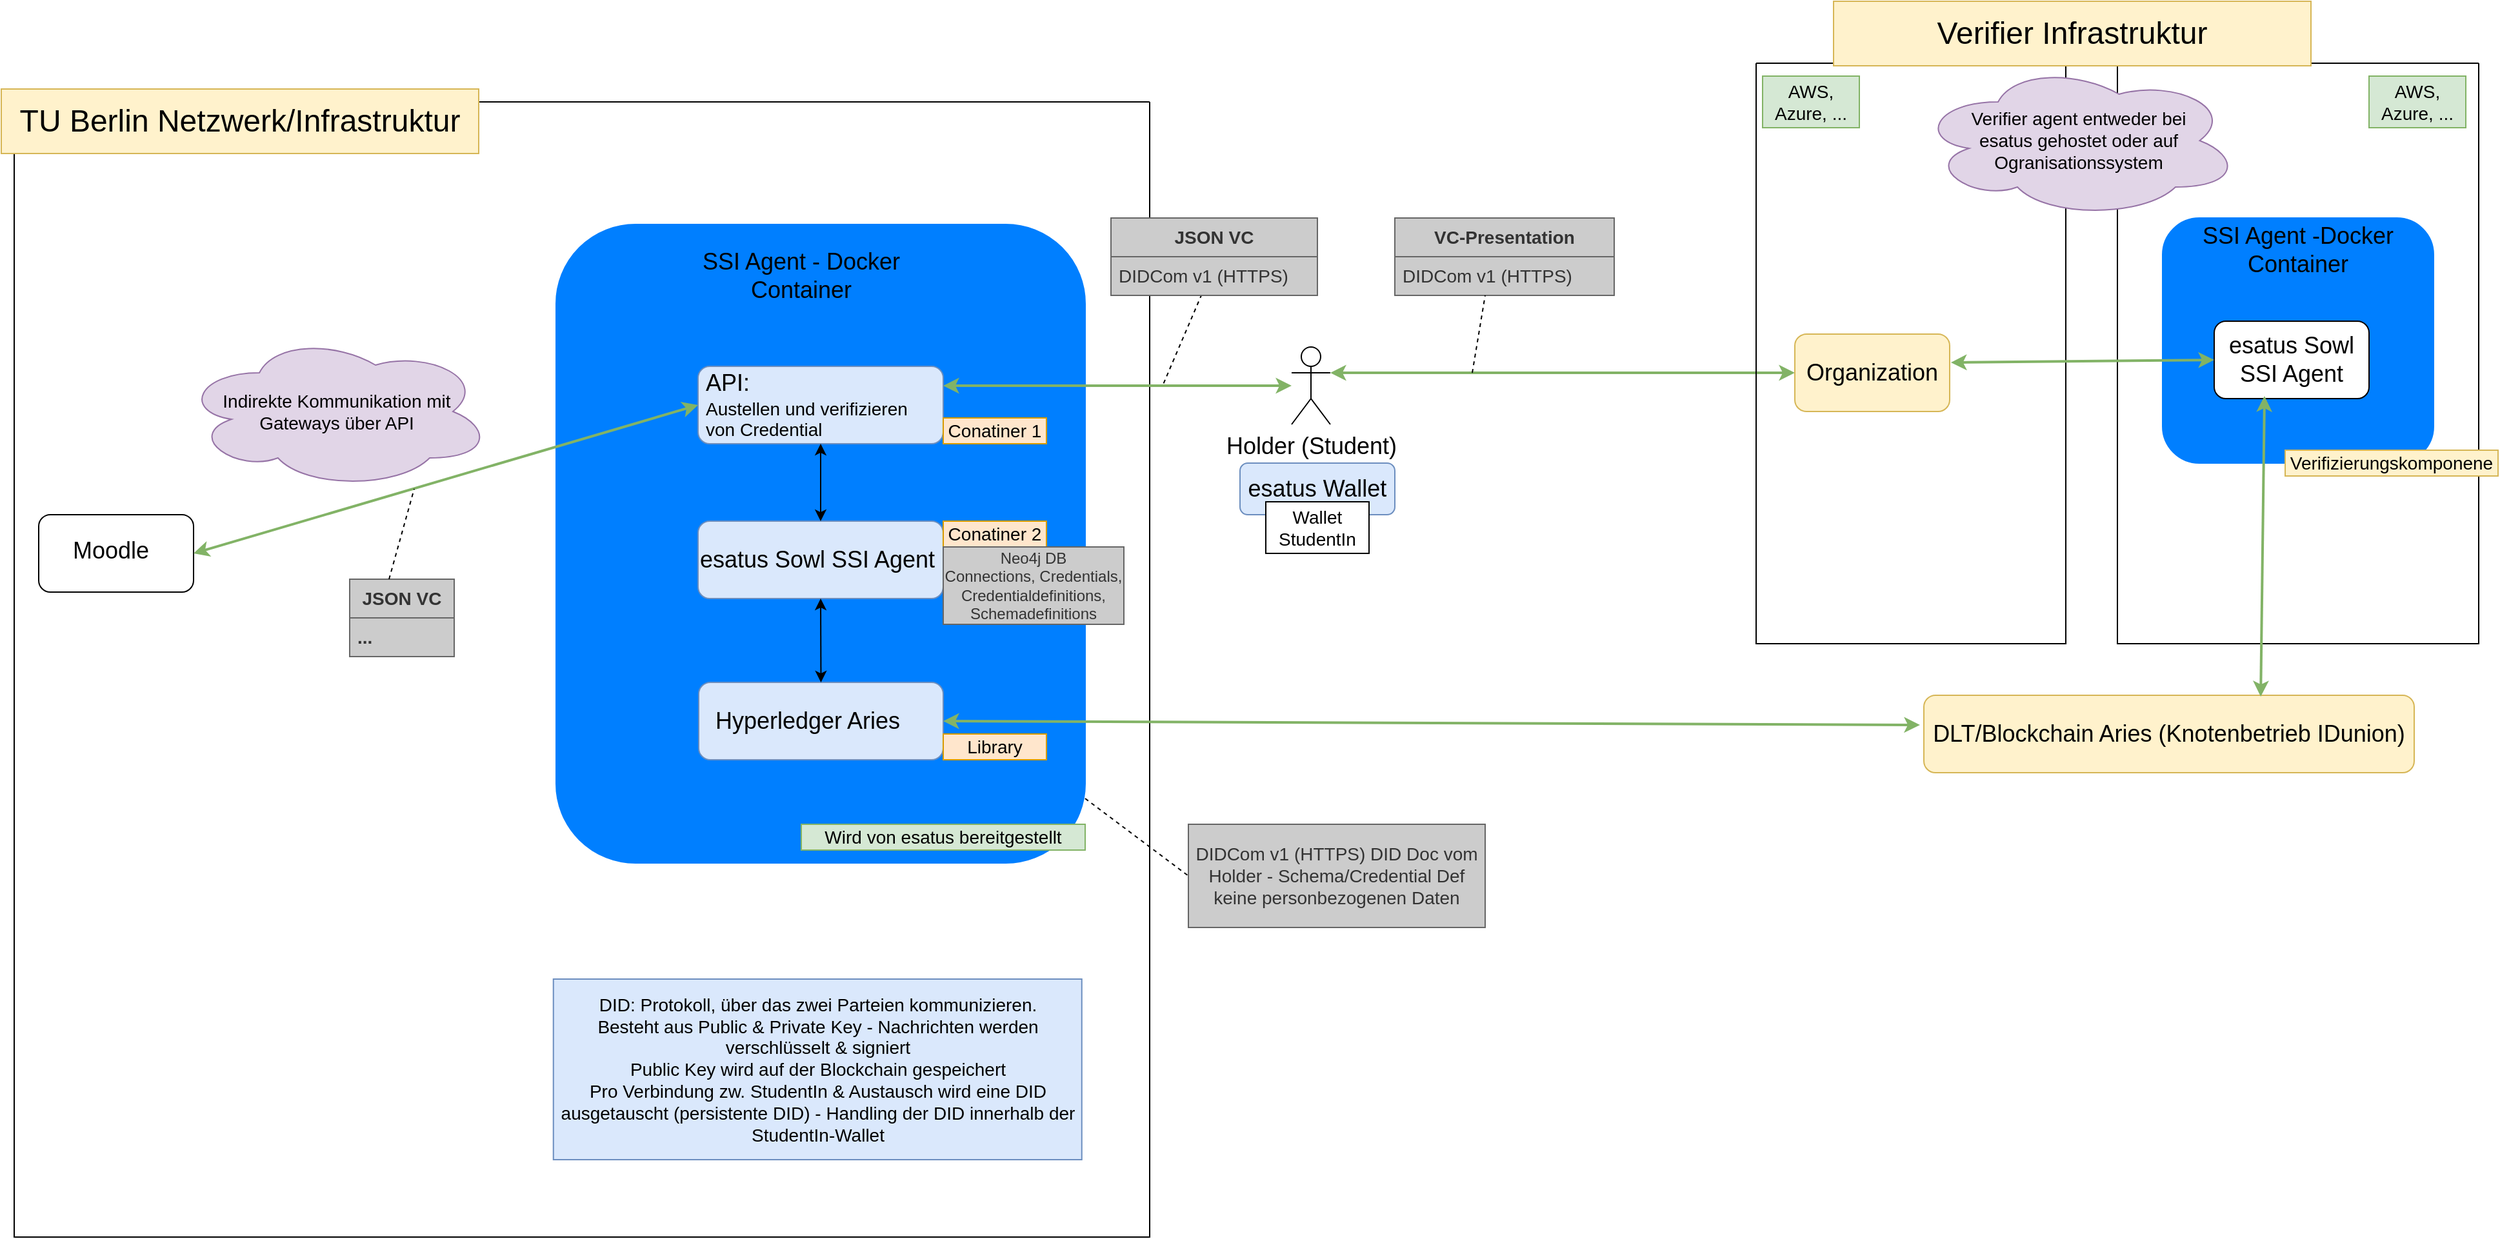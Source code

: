 <mxfile version="21.3.7" type="github">
  <diagram id="C5RBs43oDa-KdzZeNtuy" name="Page-1">
    <mxGraphModel dx="3243" dy="1918" grid="1" gridSize="10" guides="1" tooltips="1" connect="1" arrows="1" fold="0" page="1" pageScale="1" pageWidth="1169" pageHeight="827" math="0" shadow="0">
      <root>
        <mxCell id="WIyWlLk6GJQsqaUBKTNV-0" />
        <mxCell id="WIyWlLk6GJQsqaUBKTNV-1" parent="WIyWlLk6GJQsqaUBKTNV-0" />
        <mxCell id="Slypm1w9Lz4L_I-pSVXP-2" value="" style="swimlane;startSize=0;fillColor=#0066CC;strokeWidth=1;fontColor=none;noLabel=1;gradientColor=default;" vertex="1" parent="WIyWlLk6GJQsqaUBKTNV-1">
          <mxGeometry x="-1140" y="-360" width="880" height="880" as="geometry" />
        </mxCell>
        <mxCell id="Slypm1w9Lz4L_I-pSVXP-5" value="" style="rounded=1;whiteSpace=wrap;html=1;" vertex="1" parent="Slypm1w9Lz4L_I-pSVXP-2">
          <mxGeometry x="19" y="320" width="120" height="60" as="geometry" />
        </mxCell>
        <mxCell id="Slypm1w9Lz4L_I-pSVXP-6" value="&lt;font style=&quot;font-size: 18px;&quot;&gt;Moodle&lt;/font&gt;" style="text;html=1;strokeColor=none;fillColor=none;align=center;verticalAlign=middle;whiteSpace=wrap;rounded=0;" vertex="1" parent="Slypm1w9Lz4L_I-pSVXP-2">
          <mxGeometry x="50" y="335" width="49.5" height="25" as="geometry" />
        </mxCell>
        <mxCell id="Slypm1w9Lz4L_I-pSVXP-9" value="" style="rounded=1;whiteSpace=wrap;html=1;fillColor=#007FFF;strokeColor=#007FFF;" vertex="1" parent="Slypm1w9Lz4L_I-pSVXP-2">
          <mxGeometry x="420" y="95" width="410" height="495" as="geometry" />
        </mxCell>
        <mxCell id="Slypm1w9Lz4L_I-pSVXP-10" value="" style="rounded=1;whiteSpace=wrap;html=1;fillColor=#dae8fc;strokeColor=#6c8ebf;" vertex="1" parent="Slypm1w9Lz4L_I-pSVXP-2">
          <mxGeometry x="530" y="205" width="190" height="60" as="geometry" />
        </mxCell>
        <mxCell id="Slypm1w9Lz4L_I-pSVXP-11" value="" style="rounded=1;whiteSpace=wrap;html=1;fillColor=#dae8fc;strokeColor=#6c8ebf;" vertex="1" parent="Slypm1w9Lz4L_I-pSVXP-2">
          <mxGeometry x="530" y="325" width="190" height="60" as="geometry" />
        </mxCell>
        <mxCell id="Slypm1w9Lz4L_I-pSVXP-12" value="" style="rounded=1;whiteSpace=wrap;html=1;fillColor=#dae8fc;strokeColor=#6c8ebf;" vertex="1" parent="Slypm1w9Lz4L_I-pSVXP-2">
          <mxGeometry x="530.5" y="450" width="189.5" height="60" as="geometry" />
        </mxCell>
        <mxCell id="Slypm1w9Lz4L_I-pSVXP-13" value="" style="endArrow=classic;startArrow=classic;html=1;rounded=0;entryX=0;entryY=0.5;entryDx=0;entryDy=0;fillColor=#d5e8d4;strokeColor=#82b366;exitX=1;exitY=0.5;exitDx=0;exitDy=0;strokeWidth=2;" edge="1" parent="Slypm1w9Lz4L_I-pSVXP-2" source="Slypm1w9Lz4L_I-pSVXP-5" target="Slypm1w9Lz4L_I-pSVXP-10">
          <mxGeometry width="50" height="50" relative="1" as="geometry">
            <mxPoint x="140" y="230" as="sourcePoint" />
            <mxPoint x="189" y="190" as="targetPoint" />
          </mxGeometry>
        </mxCell>
        <mxCell id="Slypm1w9Lz4L_I-pSVXP-14" value="&lt;div style=&quot;text-align: left;&quot;&gt;&lt;span style=&quot;font-size: 18px; background-color: initial;&quot;&gt;API:&lt;/span&gt;&lt;/div&gt;&lt;font style=&quot;&quot;&gt;&lt;div style=&quot;text-align: left;&quot;&gt;&lt;span style=&quot;font-size: 14px; background-color: initial;&quot;&gt;Austellen und verifizieren von Credential&lt;/span&gt;&lt;/div&gt;&lt;/font&gt;" style="text;html=1;strokeColor=none;fillColor=none;align=center;verticalAlign=middle;whiteSpace=wrap;rounded=0;" vertex="1" parent="Slypm1w9Lz4L_I-pSVXP-2">
          <mxGeometry x="534.75" y="220" width="160" height="30" as="geometry" />
        </mxCell>
        <mxCell id="Slypm1w9Lz4L_I-pSVXP-15" value="&lt;font style=&quot;font-size: 18px;&quot;&gt;esatus Sowl SSI Agent&lt;/font&gt;" style="text;html=1;strokeColor=none;fillColor=none;align=center;verticalAlign=middle;whiteSpace=wrap;rounded=0;" vertex="1" parent="Slypm1w9Lz4L_I-pSVXP-2">
          <mxGeometry x="530" y="340" width="185.25" height="30" as="geometry" />
        </mxCell>
        <mxCell id="Slypm1w9Lz4L_I-pSVXP-16" value="&lt;font style=&quot;font-size: 18px;&quot;&gt;Hyperledger Aries&lt;/font&gt;" style="text;html=1;strokeColor=none;fillColor=none;align=center;verticalAlign=middle;whiteSpace=wrap;rounded=0;" vertex="1" parent="Slypm1w9Lz4L_I-pSVXP-2">
          <mxGeometry x="530" y="465" width="170" height="30" as="geometry" />
        </mxCell>
        <mxCell id="Slypm1w9Lz4L_I-pSVXP-17" value="&lt;font style=&quot;font-size: 14px;&quot;&gt;&lt;b&gt;JSON VC&lt;/b&gt;&lt;/font&gt;" style="swimlane;fontStyle=0;childLayout=stackLayout;horizontal=1;startSize=30;horizontalStack=0;resizeParent=1;resizeParentMax=0;resizeLast=0;collapsible=1;marginBottom=0;whiteSpace=wrap;html=1;fillColor=#CCCCCC;fontColor=#333333;strokeColor=#666666;" vertex="1" parent="Slypm1w9Lz4L_I-pSVXP-2">
          <mxGeometry x="260" y="370" width="81" height="60" as="geometry" />
        </mxCell>
        <mxCell id="Slypm1w9Lz4L_I-pSVXP-20" value="&lt;font style=&quot;&quot;&gt;&lt;span style=&quot;font-size: 14px;&quot;&gt;&lt;b&gt;...&lt;/b&gt;&lt;/span&gt;&lt;br&gt;&lt;/font&gt;" style="text;strokeColor=#666666;fillColor=#CCCCCC;align=left;verticalAlign=middle;spacingLeft=4;spacingRight=4;overflow=hidden;points=[[0,0.5],[1,0.5]];portConstraint=eastwest;rotatable=0;whiteSpace=wrap;html=1;fontColor=#333333;" vertex="1" parent="Slypm1w9Lz4L_I-pSVXP-17">
          <mxGeometry y="30" width="81" height="30" as="geometry" />
        </mxCell>
        <mxCell id="Slypm1w9Lz4L_I-pSVXP-21" value="&lt;font style=&quot;font-size: 14px;&quot;&gt;Indirekte Kommunikation mit Gateways über API&lt;/font&gt;" style="ellipse;shape=cloud;whiteSpace=wrap;html=1;fillColor=#e1d5e7;strokeColor=#9673a6;" vertex="1" parent="Slypm1w9Lz4L_I-pSVXP-2">
          <mxGeometry x="130" y="180" width="240" height="120" as="geometry" />
        </mxCell>
        <mxCell id="Slypm1w9Lz4L_I-pSVXP-23" value="" style="endArrow=classic;startArrow=classic;html=1;rounded=0;entryX=0.5;entryY=1;entryDx=0;entryDy=0;exitX=0.5;exitY=0;exitDx=0;exitDy=0;" edge="1" parent="Slypm1w9Lz4L_I-pSVXP-2" source="Slypm1w9Lz4L_I-pSVXP-11" target="Slypm1w9Lz4L_I-pSVXP-10">
          <mxGeometry width="50" height="50" relative="1" as="geometry">
            <mxPoint x="580.5" y="325" as="sourcePoint" />
            <mxPoint x="630.5" y="275" as="targetPoint" />
          </mxGeometry>
        </mxCell>
        <mxCell id="Slypm1w9Lz4L_I-pSVXP-24" value="" style="endArrow=classic;startArrow=classic;html=1;rounded=0;entryX=0.5;entryY=1;entryDx=0;entryDy=0;exitX=0.5;exitY=0;exitDx=0;exitDy=0;" edge="1" parent="Slypm1w9Lz4L_I-pSVXP-2" source="Slypm1w9Lz4L_I-pSVXP-12" target="Slypm1w9Lz4L_I-pSVXP-11">
          <mxGeometry width="50" height="50" relative="1" as="geometry">
            <mxPoint x="589.5" y="445" as="sourcePoint" />
            <mxPoint x="589.5" y="385" as="targetPoint" />
          </mxGeometry>
        </mxCell>
        <mxCell id="Slypm1w9Lz4L_I-pSVXP-27" value="&lt;font style=&quot;font-size: 14px;&quot;&gt;Conatiner 1&lt;/font&gt;" style="rounded=0;whiteSpace=wrap;html=1;fillColor=#ffe6cc;strokeColor=#d79b00;" vertex="1" parent="Slypm1w9Lz4L_I-pSVXP-2">
          <mxGeometry x="720" y="245" width="80" height="20" as="geometry" />
        </mxCell>
        <mxCell id="Slypm1w9Lz4L_I-pSVXP-28" value="&lt;font style=&quot;font-size: 14px;&quot;&gt;Conatiner 2&lt;/font&gt;" style="rounded=0;whiteSpace=wrap;html=1;fillColor=#ffe6cc;strokeColor=#d79b00;" vertex="1" parent="Slypm1w9Lz4L_I-pSVXP-2">
          <mxGeometry x="720" y="325" width="80" height="20" as="geometry" />
        </mxCell>
        <mxCell id="Slypm1w9Lz4L_I-pSVXP-29" value="&lt;span style=&quot;font-size: 14px;&quot;&gt;Library&lt;/span&gt;" style="rounded=0;whiteSpace=wrap;html=1;fillColor=#ffe6cc;strokeColor=#d79b00;" vertex="1" parent="Slypm1w9Lz4L_I-pSVXP-2">
          <mxGeometry x="720" y="490" width="80" height="20" as="geometry" />
        </mxCell>
        <mxCell id="Slypm1w9Lz4L_I-pSVXP-30" value="&lt;font style=&quot;font-size: 18px;&quot;&gt;SSI Agent - Docker Container&lt;/font&gt;" style="text;html=1;strokeColor=none;fillColor=none;align=center;verticalAlign=middle;whiteSpace=wrap;rounded=0;" vertex="1" parent="Slypm1w9Lz4L_I-pSVXP-2">
          <mxGeometry x="500" y="120" width="220" height="30" as="geometry" />
        </mxCell>
        <mxCell id="Slypm1w9Lz4L_I-pSVXP-37" value="" style="endArrow=none;dashed=1;html=1;rounded=0;" edge="1" parent="Slypm1w9Lz4L_I-pSVXP-2">
          <mxGeometry width="50" height="50" relative="1" as="geometry">
            <mxPoint x="930" y="220" as="sourcePoint" />
            <mxPoint x="920" y="150" as="targetPoint" />
            <Array as="points">
              <mxPoint x="890" y="220" />
            </Array>
          </mxGeometry>
        </mxCell>
        <mxCell id="Slypm1w9Lz4L_I-pSVXP-38" value="" style="endArrow=none;dashed=1;html=1;rounded=0;" edge="1" parent="Slypm1w9Lz4L_I-pSVXP-2">
          <mxGeometry width="50" height="50" relative="1" as="geometry">
            <mxPoint x="290.5" y="370" as="sourcePoint" />
            <mxPoint x="310" y="300" as="targetPoint" />
          </mxGeometry>
        </mxCell>
        <mxCell id="Slypm1w9Lz4L_I-pSVXP-61" value="&lt;font style=&quot;font-size: 14px;&quot;&gt;Wird von esatus bereitgestellt&lt;/font&gt;" style="rounded=0;whiteSpace=wrap;html=1;fillColor=#d5e8d4;strokeColor=#82b366;" vertex="1" parent="Slypm1w9Lz4L_I-pSVXP-2">
          <mxGeometry x="610" y="560" width="220" height="20" as="geometry" />
        </mxCell>
        <mxCell id="Slypm1w9Lz4L_I-pSVXP-64" value="&lt;font style=&quot;font-size: 14px;&quot;&gt;DID: Protokoll, über das zwei Parteien kommunizieren.&lt;br&gt;Besteht aus Public &amp;amp; Private Key - Nachrichten werden verschlüsselt &amp;amp; signiert&lt;br&gt;Public Key wird auf der Blockchain gespeichert&lt;br&gt;Pro Verbindung zw. StudentIn &amp;amp; Austausch wird eine DID ausgetauscht (persistente DID) - Handling der DID innerhalb der StudentIn-Wallet&lt;/font&gt;" style="rounded=0;whiteSpace=wrap;html=1;fillColor=#dae8fc;strokeColor=#6c8ebf;" vertex="1" parent="Slypm1w9Lz4L_I-pSVXP-2">
          <mxGeometry x="417.88" y="680" width="409.5" height="140" as="geometry" />
        </mxCell>
        <mxCell id="Slypm1w9Lz4L_I-pSVXP-69" value="Neo4j DB&lt;br&gt;Connections, Credentials, Credentialdefinitions, Schemadefinitions" style="rounded=0;whiteSpace=wrap;html=1;fillColor=#CCCCCC;fontColor=#333333;strokeColor=#666666;" vertex="1" parent="Slypm1w9Lz4L_I-pSVXP-2">
          <mxGeometry x="720" y="345" width="140" height="60" as="geometry" />
        </mxCell>
        <mxCell id="Slypm1w9Lz4L_I-pSVXP-72" value="" style="endArrow=none;dashed=1;html=1;rounded=0;entryX=0;entryY=0.5;entryDx=0;entryDy=0;" edge="1" parent="Slypm1w9Lz4L_I-pSVXP-2" target="Slypm1w9Lz4L_I-pSVXP-70">
          <mxGeometry width="50" height="50" relative="1" as="geometry">
            <mxPoint x="830" y="540" as="sourcePoint" />
            <mxPoint x="840" y="480" as="targetPoint" />
          </mxGeometry>
        </mxCell>
        <mxCell id="Slypm1w9Lz4L_I-pSVXP-33" value="&lt;font style=&quot;font-size: 18px;&quot;&gt;Holder (Student)&lt;/font&gt;" style="shape=umlActor;verticalLabelPosition=bottom;verticalAlign=top;html=1;outlineConnect=0;" vertex="1" parent="WIyWlLk6GJQsqaUBKTNV-1">
          <mxGeometry x="-150" y="-170" width="30" height="60" as="geometry" />
        </mxCell>
        <mxCell id="Slypm1w9Lz4L_I-pSVXP-34" value="" style="endArrow=classic;startArrow=classic;html=1;rounded=0;exitX=1;exitY=0.25;exitDx=0;exitDy=0;fillColor=#d5e8d4;strokeColor=#82b366;strokeWidth=2;" edge="1" parent="WIyWlLk6GJQsqaUBKTNV-1" source="Slypm1w9Lz4L_I-pSVXP-10" target="Slypm1w9Lz4L_I-pSVXP-33">
          <mxGeometry width="50" height="50" relative="1" as="geometry">
            <mxPoint x="-280" y="160" as="sourcePoint" />
            <mxPoint x="-230" y="110" as="targetPoint" />
          </mxGeometry>
        </mxCell>
        <mxCell id="Slypm1w9Lz4L_I-pSVXP-4" value="&lt;span style=&quot;font-size: 24px;&quot;&gt;TU Berlin Netzwerk/Infrastruktur&lt;/span&gt;" style="text;html=1;strokeColor=#d6b656;fillColor=#fff2cc;align=center;verticalAlign=middle;whiteSpace=wrap;rounded=0;" vertex="1" parent="WIyWlLk6GJQsqaUBKTNV-1">
          <mxGeometry x="-1150" y="-370" width="370" height="50" as="geometry" />
        </mxCell>
        <mxCell id="Slypm1w9Lz4L_I-pSVXP-39" value="" style="endArrow=classic;startArrow=classic;html=1;rounded=0;exitX=1;exitY=0.333;exitDx=0;exitDy=0;fillColor=#d5e8d4;strokeColor=#82b366;entryX=0;entryY=0.5;entryDx=0;entryDy=0;exitPerimeter=0;strokeWidth=2;" edge="1" parent="WIyWlLk6GJQsqaUBKTNV-1" source="Slypm1w9Lz4L_I-pSVXP-33" target="Slypm1w9Lz4L_I-pSVXP-46">
          <mxGeometry width="50" height="50" relative="1" as="geometry">
            <mxPoint x="-160" y="-140.5" as="sourcePoint" />
            <mxPoint x="210" y="-140" as="targetPoint" />
          </mxGeometry>
        </mxCell>
        <mxCell id="Slypm1w9Lz4L_I-pSVXP-40" value="&lt;span style=&quot;font-size: 14px;&quot;&gt;&lt;b&gt;VC-Presentation&lt;/b&gt;&lt;/span&gt;" style="swimlane;fontStyle=0;childLayout=stackLayout;horizontal=1;startSize=30;horizontalStack=0;resizeParent=1;resizeParentMax=0;resizeLast=0;collapsible=1;marginBottom=0;whiteSpace=wrap;html=1;fillColor=#CCCCCC;fontColor=#333333;strokeColor=#666666;" vertex="1" parent="WIyWlLk6GJQsqaUBKTNV-1">
          <mxGeometry x="-70" y="-270" width="170" height="60" as="geometry" />
        </mxCell>
        <mxCell id="Slypm1w9Lz4L_I-pSVXP-41" value="&lt;font style=&quot;&quot;&gt;&lt;font style=&quot;font-size: 14px;&quot;&gt;DIDCom v1 (HTTPS)&lt;/font&gt;&lt;br&gt;&lt;/font&gt;" style="text;strokeColor=#666666;fillColor=#CCCCCC;align=left;verticalAlign=middle;spacingLeft=4;spacingRight=4;overflow=hidden;points=[[0,0.5],[1,0.5]];portConstraint=eastwest;rotatable=0;whiteSpace=wrap;html=1;fontColor=#333333;" vertex="1" parent="Slypm1w9Lz4L_I-pSVXP-40">
          <mxGeometry y="30" width="170" height="30" as="geometry" />
        </mxCell>
        <mxCell id="Slypm1w9Lz4L_I-pSVXP-42" value="" style="endArrow=none;dashed=1;html=1;rounded=0;" edge="1" parent="WIyWlLk6GJQsqaUBKTNV-1">
          <mxGeometry width="50" height="50" relative="1" as="geometry">
            <mxPoint x="-10" y="-150" as="sourcePoint" />
            <mxPoint y="-210" as="targetPoint" />
          </mxGeometry>
        </mxCell>
        <mxCell id="Slypm1w9Lz4L_I-pSVXP-43" value="" style="swimlane;startSize=0;" vertex="1" parent="WIyWlLk6GJQsqaUBKTNV-1">
          <mxGeometry x="210" y="-390" width="240" height="450" as="geometry" />
        </mxCell>
        <mxCell id="Slypm1w9Lz4L_I-pSVXP-46" value="&lt;font style=&quot;font-size: 18px;&quot;&gt;Organization&lt;/font&gt;" style="rounded=1;whiteSpace=wrap;html=1;fillColor=#fff2cc;strokeColor=#d6b656;" vertex="1" parent="Slypm1w9Lz4L_I-pSVXP-43">
          <mxGeometry x="30" y="210" width="120" height="60" as="geometry" />
        </mxCell>
        <mxCell id="Slypm1w9Lz4L_I-pSVXP-67" value="&lt;font style=&quot;font-size: 14px;&quot;&gt;AWS, &lt;br&gt;Azure, ...&lt;/font&gt;" style="rounded=0;whiteSpace=wrap;html=1;fillColor=#d5e8d4;strokeColor=#82b366;" vertex="1" parent="Slypm1w9Lz4L_I-pSVXP-43">
          <mxGeometry x="5" y="10" width="75" height="40" as="geometry" />
        </mxCell>
        <mxCell id="Slypm1w9Lz4L_I-pSVXP-35" value="&lt;font style=&quot;font-size: 14px;&quot;&gt;&lt;b&gt;JSON VC&lt;/b&gt;&lt;/font&gt;" style="swimlane;fontStyle=0;childLayout=stackLayout;horizontal=1;startSize=30;horizontalStack=0;resizeParent=1;resizeParentMax=0;resizeLast=0;collapsible=1;marginBottom=0;whiteSpace=wrap;html=1;fillColor=#CCCCCC;fontColor=#333333;strokeColor=#666666;" vertex="1" parent="WIyWlLk6GJQsqaUBKTNV-1">
          <mxGeometry x="-290" y="-270" width="160" height="60" as="geometry" />
        </mxCell>
        <mxCell id="Slypm1w9Lz4L_I-pSVXP-36" value="&lt;font style=&quot;&quot;&gt;&lt;font style=&quot;font-size: 14px;&quot;&gt;DIDCom v1 (HTTPS)&lt;/font&gt;&lt;br&gt;&lt;/font&gt;" style="text;strokeColor=#666666;fillColor=#CCCCCC;align=left;verticalAlign=middle;spacingLeft=4;spacingRight=4;overflow=hidden;points=[[0,0.5],[1,0.5]];portConstraint=eastwest;rotatable=0;whiteSpace=wrap;html=1;fontColor=#333333;" vertex="1" parent="Slypm1w9Lz4L_I-pSVXP-35">
          <mxGeometry y="30" width="160" height="30" as="geometry" />
        </mxCell>
        <mxCell id="Slypm1w9Lz4L_I-pSVXP-44" value="" style="swimlane;startSize=0;" vertex="1" parent="WIyWlLk6GJQsqaUBKTNV-1">
          <mxGeometry x="490" y="-390" width="280" height="450" as="geometry" />
        </mxCell>
        <mxCell id="Slypm1w9Lz4L_I-pSVXP-48" value="" style="rounded=1;whiteSpace=wrap;html=1;fillColor=#007FFF;strokeColor=#007FFF;" vertex="1" parent="Slypm1w9Lz4L_I-pSVXP-44">
          <mxGeometry x="35" y="120" width="210" height="190" as="geometry" />
        </mxCell>
        <mxCell id="Slypm1w9Lz4L_I-pSVXP-50" value="&lt;font style=&quot;font-size: 18px;&quot;&gt;SSI Agent -Docker Container&lt;/font&gt;" style="text;html=1;strokeColor=none;fillColor=none;align=center;verticalAlign=middle;whiteSpace=wrap;rounded=0;" vertex="1" parent="Slypm1w9Lz4L_I-pSVXP-44">
          <mxGeometry x="50" y="130" width="180" height="30" as="geometry" />
        </mxCell>
        <mxCell id="Slypm1w9Lz4L_I-pSVXP-51" value="&lt;font style=&quot;font-size: 18px;&quot;&gt;esatus Sowl SSI Agent&lt;/font&gt;" style="rounded=1;whiteSpace=wrap;html=1;" vertex="1" parent="Slypm1w9Lz4L_I-pSVXP-44">
          <mxGeometry x="75" y="200" width="120" height="60" as="geometry" />
        </mxCell>
        <mxCell id="Slypm1w9Lz4L_I-pSVXP-53" value="&lt;font style=&quot;font-size: 14px;&quot;&gt;Verifizierungskomponene&lt;/font&gt;" style="rounded=0;whiteSpace=wrap;html=1;fillColor=#fff2cc;strokeColor=#d6b656;" vertex="1" parent="Slypm1w9Lz4L_I-pSVXP-44">
          <mxGeometry x="130" y="300" width="165" height="20" as="geometry" />
        </mxCell>
        <mxCell id="Slypm1w9Lz4L_I-pSVXP-68" value="&lt;font style=&quot;font-size: 14px;&quot;&gt;AWS, &lt;br&gt;Azure, ...&lt;/font&gt;" style="rounded=0;whiteSpace=wrap;html=1;fillColor=#d5e8d4;strokeColor=#82b366;" vertex="1" parent="Slypm1w9Lz4L_I-pSVXP-44">
          <mxGeometry x="195" y="10" width="75" height="40" as="geometry" />
        </mxCell>
        <mxCell id="Slypm1w9Lz4L_I-pSVXP-45" value="&lt;span style=&quot;font-size: 24px;&quot;&gt;Verifier Infrastruktur&lt;/span&gt;" style="text;html=1;strokeColor=#d6b656;fillColor=#fff2cc;align=center;verticalAlign=middle;whiteSpace=wrap;rounded=0;" vertex="1" parent="WIyWlLk6GJQsqaUBKTNV-1">
          <mxGeometry x="270" y="-438" width="370" height="50" as="geometry" />
        </mxCell>
        <mxCell id="Slypm1w9Lz4L_I-pSVXP-55" value="&lt;font style=&quot;font-size: 18px;&quot;&gt;DLT/Blockchain Aries (Knotenbetrieb IDunion)&lt;/font&gt;" style="rounded=1;whiteSpace=wrap;html=1;fillColor=#fff2cc;strokeColor=#d6b656;" vertex="1" parent="WIyWlLk6GJQsqaUBKTNV-1">
          <mxGeometry x="340" y="100" width="380" height="60" as="geometry" />
        </mxCell>
        <mxCell id="Slypm1w9Lz4L_I-pSVXP-56" value="" style="endArrow=classic;startArrow=classic;html=1;rounded=0;exitX=1;exitY=0.5;exitDx=0;exitDy=0;fillColor=#d5e8d4;strokeColor=#82b366;entryX=-0.008;entryY=0.383;entryDx=0;entryDy=0;entryPerimeter=0;strokeWidth=2;" edge="1" parent="WIyWlLk6GJQsqaUBKTNV-1" source="Slypm1w9Lz4L_I-pSVXP-12" target="Slypm1w9Lz4L_I-pSVXP-55">
          <mxGeometry width="50" height="50" relative="1" as="geometry">
            <mxPoint x="-310" y="170" as="sourcePoint" />
            <mxPoint x="90" y="175.5" as="targetPoint" />
          </mxGeometry>
        </mxCell>
        <mxCell id="Slypm1w9Lz4L_I-pSVXP-57" value="" style="endArrow=classic;startArrow=classic;html=1;rounded=0;entryX=0.325;entryY=0.967;entryDx=0;entryDy=0;entryPerimeter=0;strokeWidth=2;fillColor=#d5e8d4;strokeColor=#82b366;exitX=0.687;exitY=0.017;exitDx=0;exitDy=0;exitPerimeter=0;" edge="1" parent="WIyWlLk6GJQsqaUBKTNV-1" source="Slypm1w9Lz4L_I-pSVXP-55" target="Slypm1w9Lz4L_I-pSVXP-51">
          <mxGeometry width="50" height="50" relative="1" as="geometry">
            <mxPoint x="600" y="80" as="sourcePoint" />
            <mxPoint x="460" y="-70" as="targetPoint" />
          </mxGeometry>
        </mxCell>
        <mxCell id="Slypm1w9Lz4L_I-pSVXP-59" value="" style="endArrow=classic;startArrow=classic;html=1;rounded=0;exitX=1.008;exitY=0.367;exitDx=0;exitDy=0;exitPerimeter=0;strokeWidth=2;fillColor=#d5e8d4;strokeColor=#82b366;entryX=0;entryY=0.5;entryDx=0;entryDy=0;" edge="1" parent="WIyWlLk6GJQsqaUBKTNV-1" source="Slypm1w9Lz4L_I-pSVXP-46" target="Slypm1w9Lz4L_I-pSVXP-51">
          <mxGeometry width="50" height="50" relative="1" as="geometry">
            <mxPoint x="430" y="-110" as="sourcePoint" />
            <mxPoint x="530" y="-158" as="targetPoint" />
          </mxGeometry>
        </mxCell>
        <mxCell id="Slypm1w9Lz4L_I-pSVXP-62" value="&lt;font style=&quot;font-size: 14px;&quot;&gt;Verifier agent entweder bei &lt;br&gt;esatus gehostet oder auf Ogranisationssystem&lt;/font&gt;" style="ellipse;shape=cloud;whiteSpace=wrap;html=1;fillColor=#e1d5e7;strokeColor=#9673a6;" vertex="1" parent="WIyWlLk6GJQsqaUBKTNV-1">
          <mxGeometry x="335" y="-390" width="250" height="120" as="geometry" />
        </mxCell>
        <mxCell id="Slypm1w9Lz4L_I-pSVXP-70" value="&lt;font style=&quot;font-size: 14px;&quot;&gt;DIDCom v1 (HTTPS) DID Doc vom Holder - Schema/Credential Def&lt;br&gt;keine personbezogenen Daten&lt;/font&gt;" style="rounded=0;whiteSpace=wrap;html=1;fillColor=#CCCCCC;fontColor=#333333;strokeColor=#666666;" vertex="1" parent="WIyWlLk6GJQsqaUBKTNV-1">
          <mxGeometry x="-230" y="200" width="230" height="80" as="geometry" />
        </mxCell>
        <mxCell id="Slypm1w9Lz4L_I-pSVXP-73" value="&lt;font style=&quot;font-size: 18px;&quot;&gt;esatus Wallet&lt;/font&gt;" style="rounded=1;whiteSpace=wrap;html=1;fillColor=#dae8fc;strokeColor=#6c8ebf;" vertex="1" parent="WIyWlLk6GJQsqaUBKTNV-1">
          <mxGeometry x="-190" y="-80" width="120" height="40" as="geometry" />
        </mxCell>
        <mxCell id="Slypm1w9Lz4L_I-pSVXP-74" value="&lt;font style=&quot;font-size: 14px;&quot;&gt;Wallet&lt;br&gt;StudentIn&lt;/font&gt;" style="rounded=0;whiteSpace=wrap;html=1;" vertex="1" parent="WIyWlLk6GJQsqaUBKTNV-1">
          <mxGeometry x="-170" y="-50" width="80" height="40" as="geometry" />
        </mxCell>
      </root>
    </mxGraphModel>
  </diagram>
</mxfile>
